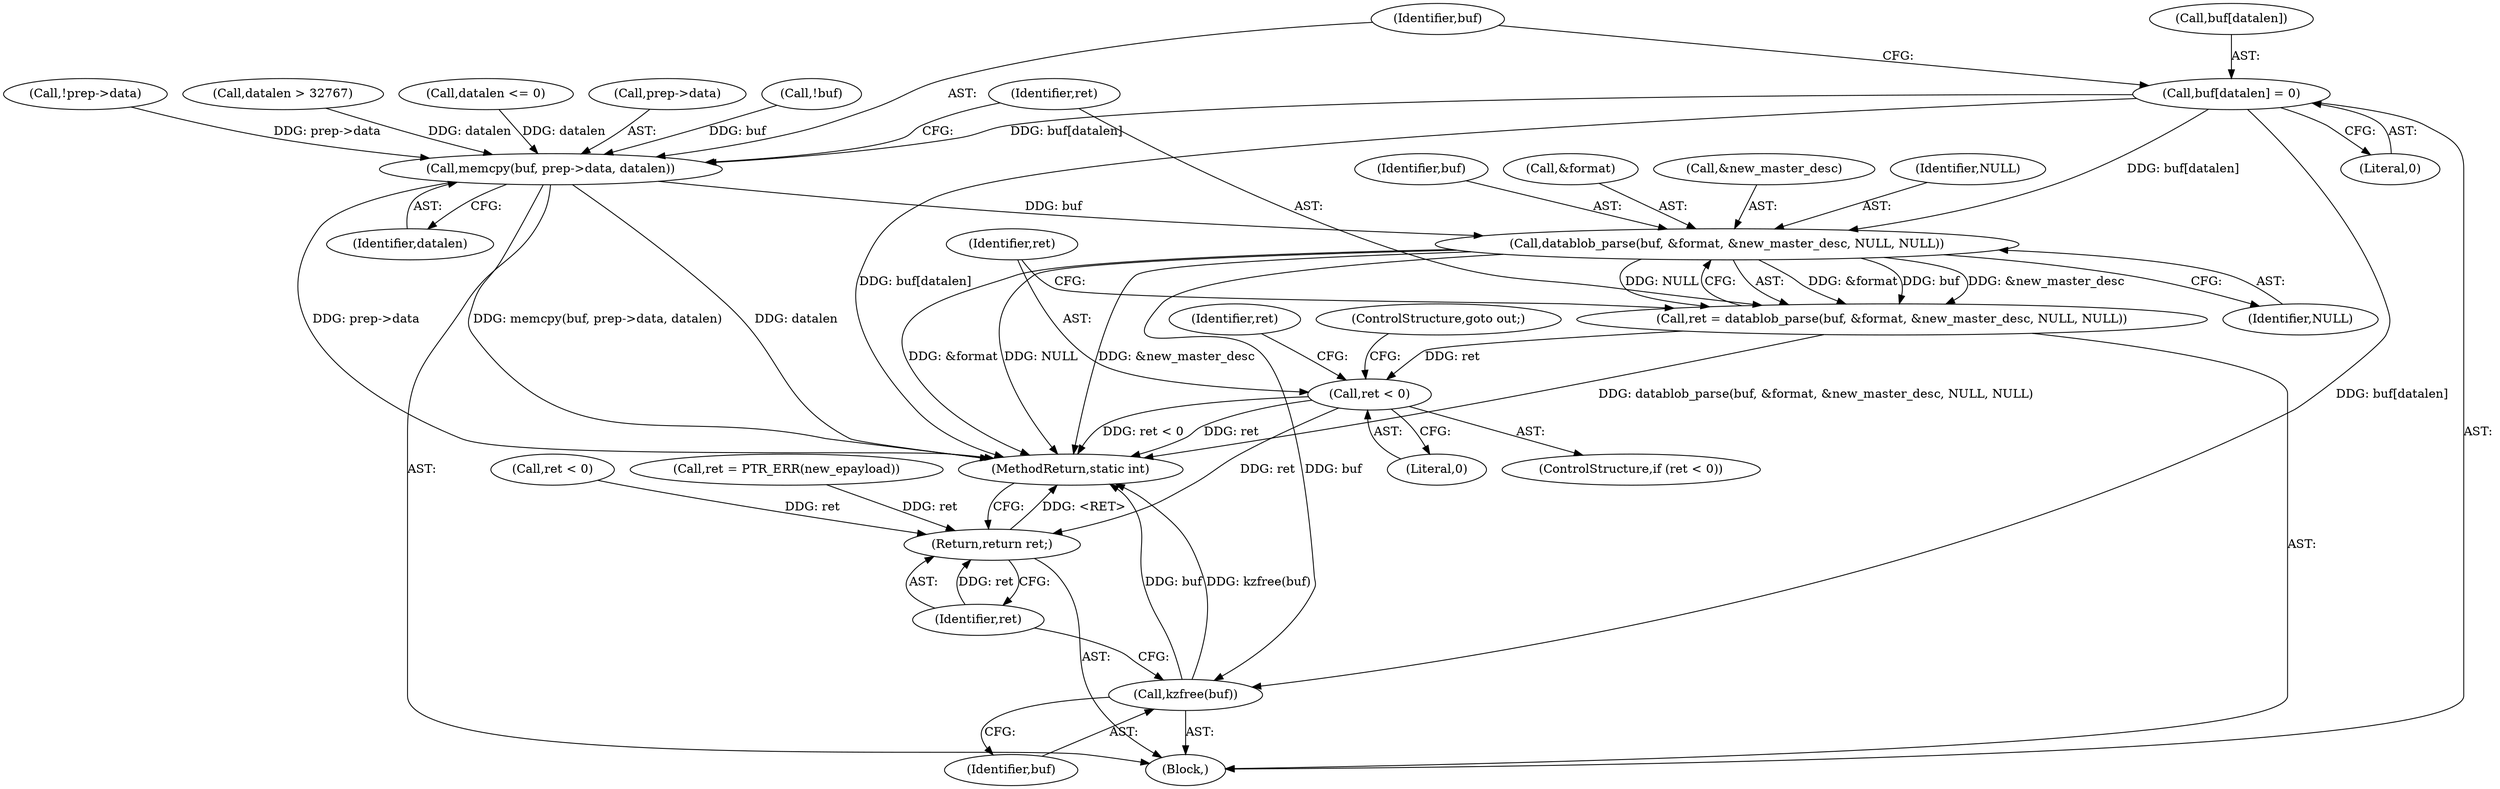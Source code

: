 digraph "0_linux_363b02dab09b3226f3bd1420dad9c72b79a42a76_2@array" {
"1000169" [label="(Call,buf[datalen] = 0)"];
"1000174" [label="(Call,memcpy(buf, prep->data, datalen))"];
"1000182" [label="(Call,datablob_parse(buf, &format, &new_master_desc, NULL, NULL))"];
"1000180" [label="(Call,ret = datablob_parse(buf, &format, &new_master_desc, NULL, NULL))"];
"1000191" [label="(Call,ret < 0)"];
"1000266" [label="(Return,return ret;)"];
"1000264" [label="(Call,kzfree(buf))"];
"1000188" [label="(Identifier,NULL)"];
"1000149" [label="(Call,!prep->data)"];
"1000222" [label="(Call,ret = PTR_ERR(new_epayload))"];
"1000146" [label="(Call,datalen > 32767)"];
"1000142" [label="(Call,datalen <= 0)"];
"1000203" [label="(Call,ret < 0)"];
"1000175" [label="(Identifier,buf)"];
"1000181" [label="(Identifier,ret)"];
"1000190" [label="(ControlStructure,if (ret < 0))"];
"1000266" [label="(Return,return ret;)"];
"1000173" [label="(Literal,0)"];
"1000179" [label="(Identifier,datalen)"];
"1000189" [label="(Identifier,NULL)"];
"1000192" [label="(Identifier,ret)"];
"1000182" [label="(Call,datablob_parse(buf, &format, &new_master_desc, NULL, NULL))"];
"1000196" [label="(Identifier,ret)"];
"1000183" [label="(Identifier,buf)"];
"1000267" [label="(Identifier,ret)"];
"1000264" [label="(Call,kzfree(buf))"];
"1000169" [label="(Call,buf[datalen] = 0)"];
"1000170" [label="(Call,buf[datalen])"];
"1000184" [label="(Call,&format)"];
"1000194" [label="(ControlStructure,goto out;)"];
"1000103" [label="(Block,)"];
"1000176" [label="(Call,prep->data)"];
"1000174" [label="(Call,memcpy(buf, prep->data, datalen))"];
"1000186" [label="(Call,&new_master_desc)"];
"1000164" [label="(Call,!buf)"];
"1000180" [label="(Call,ret = datablob_parse(buf, &format, &new_master_desc, NULL, NULL))"];
"1000265" [label="(Identifier,buf)"];
"1000191" [label="(Call,ret < 0)"];
"1000268" [label="(MethodReturn,static int)"];
"1000193" [label="(Literal,0)"];
"1000169" -> "1000103"  [label="AST: "];
"1000169" -> "1000173"  [label="CFG: "];
"1000170" -> "1000169"  [label="AST: "];
"1000173" -> "1000169"  [label="AST: "];
"1000175" -> "1000169"  [label="CFG: "];
"1000169" -> "1000268"  [label="DDG: buf[datalen]"];
"1000169" -> "1000174"  [label="DDG: buf[datalen]"];
"1000169" -> "1000182"  [label="DDG: buf[datalen]"];
"1000169" -> "1000264"  [label="DDG: buf[datalen]"];
"1000174" -> "1000103"  [label="AST: "];
"1000174" -> "1000179"  [label="CFG: "];
"1000175" -> "1000174"  [label="AST: "];
"1000176" -> "1000174"  [label="AST: "];
"1000179" -> "1000174"  [label="AST: "];
"1000181" -> "1000174"  [label="CFG: "];
"1000174" -> "1000268"  [label="DDG: datalen"];
"1000174" -> "1000268"  [label="DDG: prep->data"];
"1000174" -> "1000268"  [label="DDG: memcpy(buf, prep->data, datalen)"];
"1000164" -> "1000174"  [label="DDG: buf"];
"1000149" -> "1000174"  [label="DDG: prep->data"];
"1000142" -> "1000174"  [label="DDG: datalen"];
"1000146" -> "1000174"  [label="DDG: datalen"];
"1000174" -> "1000182"  [label="DDG: buf"];
"1000182" -> "1000180"  [label="AST: "];
"1000182" -> "1000189"  [label="CFG: "];
"1000183" -> "1000182"  [label="AST: "];
"1000184" -> "1000182"  [label="AST: "];
"1000186" -> "1000182"  [label="AST: "];
"1000188" -> "1000182"  [label="AST: "];
"1000189" -> "1000182"  [label="AST: "];
"1000180" -> "1000182"  [label="CFG: "];
"1000182" -> "1000268"  [label="DDG: NULL"];
"1000182" -> "1000268"  [label="DDG: &new_master_desc"];
"1000182" -> "1000268"  [label="DDG: &format"];
"1000182" -> "1000180"  [label="DDG: &format"];
"1000182" -> "1000180"  [label="DDG: buf"];
"1000182" -> "1000180"  [label="DDG: &new_master_desc"];
"1000182" -> "1000180"  [label="DDG: NULL"];
"1000182" -> "1000264"  [label="DDG: buf"];
"1000180" -> "1000103"  [label="AST: "];
"1000181" -> "1000180"  [label="AST: "];
"1000192" -> "1000180"  [label="CFG: "];
"1000180" -> "1000268"  [label="DDG: datablob_parse(buf, &format, &new_master_desc, NULL, NULL)"];
"1000180" -> "1000191"  [label="DDG: ret"];
"1000191" -> "1000190"  [label="AST: "];
"1000191" -> "1000193"  [label="CFG: "];
"1000192" -> "1000191"  [label="AST: "];
"1000193" -> "1000191"  [label="AST: "];
"1000194" -> "1000191"  [label="CFG: "];
"1000196" -> "1000191"  [label="CFG: "];
"1000191" -> "1000268"  [label="DDG: ret < 0"];
"1000191" -> "1000268"  [label="DDG: ret"];
"1000191" -> "1000266"  [label="DDG: ret"];
"1000266" -> "1000103"  [label="AST: "];
"1000266" -> "1000267"  [label="CFG: "];
"1000267" -> "1000266"  [label="AST: "];
"1000268" -> "1000266"  [label="CFG: "];
"1000266" -> "1000268"  [label="DDG: <RET>"];
"1000267" -> "1000266"  [label="DDG: ret"];
"1000222" -> "1000266"  [label="DDG: ret"];
"1000203" -> "1000266"  [label="DDG: ret"];
"1000264" -> "1000103"  [label="AST: "];
"1000264" -> "1000265"  [label="CFG: "];
"1000265" -> "1000264"  [label="AST: "];
"1000267" -> "1000264"  [label="CFG: "];
"1000264" -> "1000268"  [label="DDG: buf"];
"1000264" -> "1000268"  [label="DDG: kzfree(buf)"];
}
